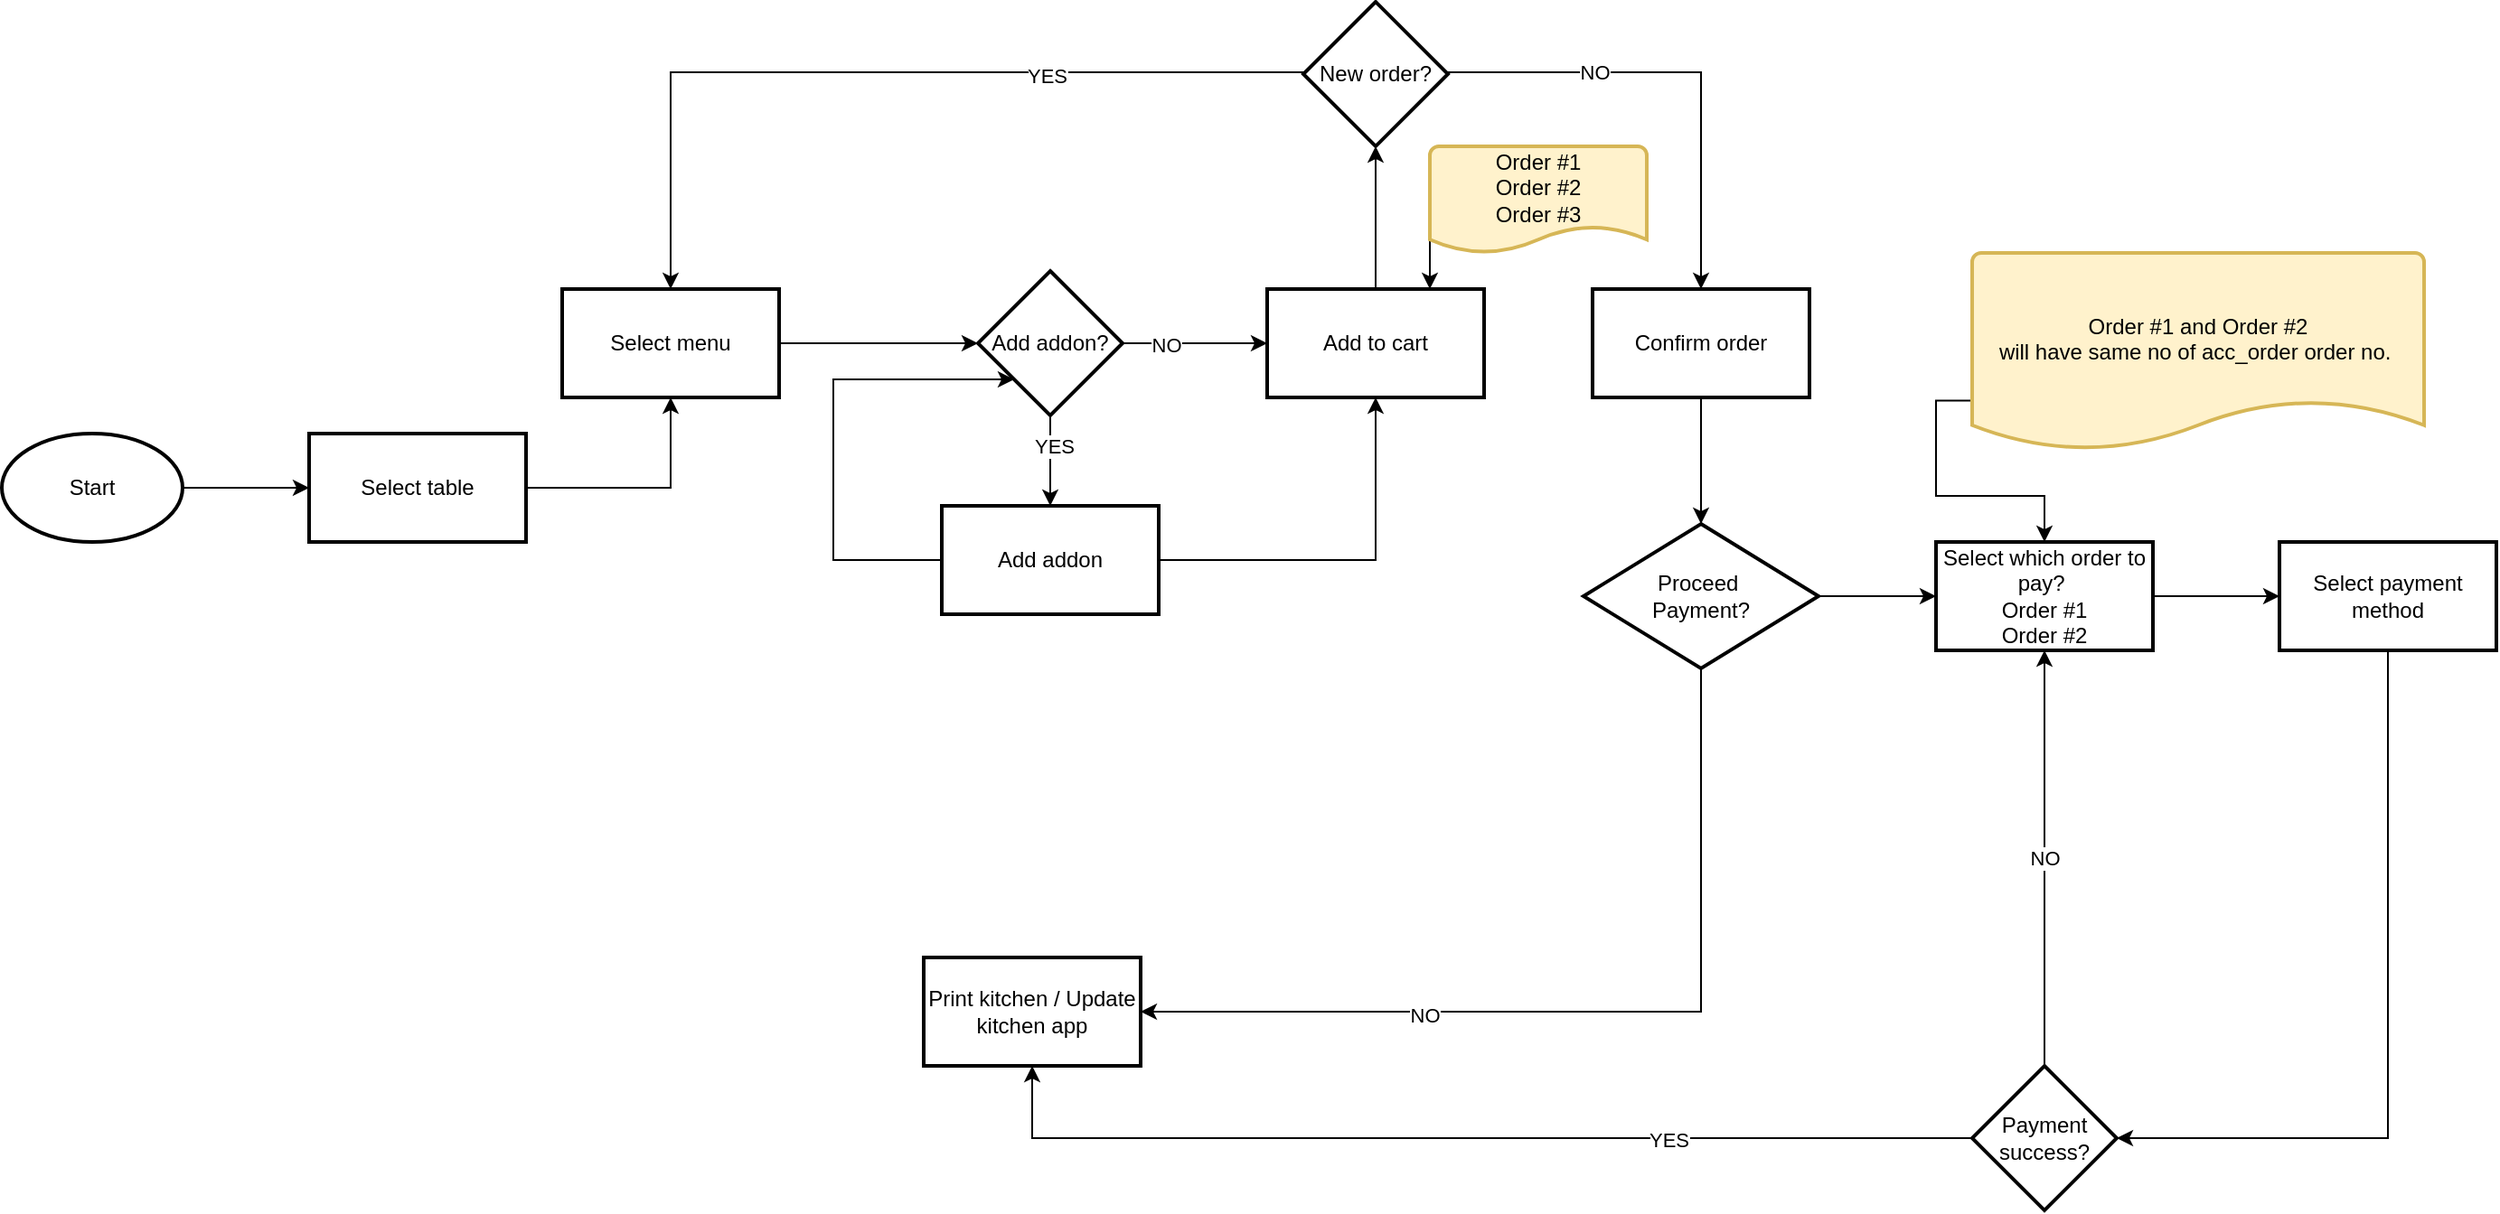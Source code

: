 <mxfile version="20.2.3" type="github"><diagram id="3l7OyPNLYXVI05V4PFVh" name="Page-1"><mxGraphModel dx="1892" dy="2013" grid="1" gridSize="10" guides="1" tooltips="1" connect="1" arrows="1" fold="1" page="1" pageScale="1" pageWidth="1169" pageHeight="827" math="0" shadow="0"><root><mxCell id="0"/><mxCell id="1" parent="0"/><mxCell id="vBjFkJAr70sqD34y-y18-3" value="" style="edgeStyle=orthogonalEdgeStyle;rounded=0;orthogonalLoop=1;jettySize=auto;html=1;" edge="1" parent="1" source="vBjFkJAr70sqD34y-y18-1" target="vBjFkJAr70sqD34y-y18-2"><mxGeometry relative="1" as="geometry"/></mxCell><mxCell id="vBjFkJAr70sqD34y-y18-1" value="Start" style="strokeWidth=2;html=1;shape=mxgraph.flowchart.start_1;whiteSpace=wrap;" vertex="1" parent="1"><mxGeometry x="40" y="200" width="100" height="60" as="geometry"/></mxCell><mxCell id="vBjFkJAr70sqD34y-y18-5" value="" style="edgeStyle=orthogonalEdgeStyle;rounded=0;orthogonalLoop=1;jettySize=auto;html=1;" edge="1" parent="1" source="vBjFkJAr70sqD34y-y18-2" target="vBjFkJAr70sqD34y-y18-4"><mxGeometry relative="1" as="geometry"/></mxCell><mxCell id="vBjFkJAr70sqD34y-y18-2" value="Select table" style="whiteSpace=wrap;html=1;strokeWidth=2;" vertex="1" parent="1"><mxGeometry x="210" y="200" width="120" height="60" as="geometry"/></mxCell><mxCell id="vBjFkJAr70sqD34y-y18-11" value="" style="edgeStyle=orthogonalEdgeStyle;rounded=0;orthogonalLoop=1;jettySize=auto;html=1;" edge="1" parent="1" source="vBjFkJAr70sqD34y-y18-4" target="vBjFkJAr70sqD34y-y18-10"><mxGeometry relative="1" as="geometry"/></mxCell><mxCell id="vBjFkJAr70sqD34y-y18-4" value="Select menu" style="whiteSpace=wrap;html=1;strokeWidth=2;" vertex="1" parent="1"><mxGeometry x="350" y="120" width="120" height="60" as="geometry"/></mxCell><mxCell id="vBjFkJAr70sqD34y-y18-13" value="" style="edgeStyle=orthogonalEdgeStyle;rounded=0;orthogonalLoop=1;jettySize=auto;html=1;" edge="1" parent="1" source="vBjFkJAr70sqD34y-y18-10" target="vBjFkJAr70sqD34y-y18-12"><mxGeometry relative="1" as="geometry"/></mxCell><mxCell id="vBjFkJAr70sqD34y-y18-19" value="YES" style="edgeLabel;html=1;align=center;verticalAlign=middle;resizable=0;points=[];" vertex="1" connectable="0" parent="vBjFkJAr70sqD34y-y18-13"><mxGeometry x="-0.325" y="2" relative="1" as="geometry"><mxPoint as="offset"/></mxGeometry></mxCell><mxCell id="vBjFkJAr70sqD34y-y18-17" value="" style="edgeStyle=orthogonalEdgeStyle;rounded=0;orthogonalLoop=1;jettySize=auto;html=1;" edge="1" parent="1" source="vBjFkJAr70sqD34y-y18-10" target="vBjFkJAr70sqD34y-y18-16"><mxGeometry relative="1" as="geometry"/></mxCell><mxCell id="vBjFkJAr70sqD34y-y18-18" value="NO" style="edgeLabel;html=1;align=center;verticalAlign=middle;resizable=0;points=[];" vertex="1" connectable="0" parent="vBjFkJAr70sqD34y-y18-17"><mxGeometry x="-0.4" relative="1" as="geometry"><mxPoint y="1" as="offset"/></mxGeometry></mxCell><mxCell id="vBjFkJAr70sqD34y-y18-10" value="Add addon?" style="rhombus;whiteSpace=wrap;html=1;strokeWidth=2;" vertex="1" parent="1"><mxGeometry x="580" y="110" width="80" height="80" as="geometry"/></mxCell><mxCell id="vBjFkJAr70sqD34y-y18-20" style="edgeStyle=orthogonalEdgeStyle;rounded=0;orthogonalLoop=1;jettySize=auto;html=1;exitX=0;exitY=0.5;exitDx=0;exitDy=0;entryX=0;entryY=1;entryDx=0;entryDy=0;" edge="1" parent="1" source="vBjFkJAr70sqD34y-y18-12" target="vBjFkJAr70sqD34y-y18-10"><mxGeometry relative="1" as="geometry"><Array as="points"><mxPoint x="500" y="270"/><mxPoint x="500" y="170"/></Array></mxGeometry></mxCell><mxCell id="vBjFkJAr70sqD34y-y18-21" style="edgeStyle=orthogonalEdgeStyle;rounded=0;orthogonalLoop=1;jettySize=auto;html=1;exitX=1;exitY=0.5;exitDx=0;exitDy=0;entryX=0.5;entryY=1;entryDx=0;entryDy=0;" edge="1" parent="1" source="vBjFkJAr70sqD34y-y18-12" target="vBjFkJAr70sqD34y-y18-16"><mxGeometry relative="1" as="geometry"/></mxCell><mxCell id="vBjFkJAr70sqD34y-y18-12" value="Add addon" style="whiteSpace=wrap;html=1;strokeWidth=2;" vertex="1" parent="1"><mxGeometry x="560" y="240" width="120" height="60" as="geometry"/></mxCell><mxCell id="vBjFkJAr70sqD34y-y18-25" value="" style="edgeStyle=orthogonalEdgeStyle;rounded=0;orthogonalLoop=1;jettySize=auto;html=1;" edge="1" parent="1" source="vBjFkJAr70sqD34y-y18-16" target="vBjFkJAr70sqD34y-y18-24"><mxGeometry relative="1" as="geometry"/></mxCell><mxCell id="vBjFkJAr70sqD34y-y18-16" value="Add to cart" style="whiteSpace=wrap;html=1;strokeWidth=2;" vertex="1" parent="1"><mxGeometry x="740" y="120" width="120" height="60" as="geometry"/></mxCell><mxCell id="vBjFkJAr70sqD34y-y18-35" value="" style="edgeStyle=orthogonalEdgeStyle;rounded=0;orthogonalLoop=1;jettySize=auto;html=1;" edge="1" parent="1" source="vBjFkJAr70sqD34y-y18-22" target="vBjFkJAr70sqD34y-y18-34"><mxGeometry relative="1" as="geometry"/></mxCell><mxCell id="vBjFkJAr70sqD34y-y18-22" value="Confirm order" style="whiteSpace=wrap;html=1;strokeWidth=2;" vertex="1" parent="1"><mxGeometry x="920" y="120" width="120" height="60" as="geometry"/></mxCell><mxCell id="vBjFkJAr70sqD34y-y18-26" style="edgeStyle=orthogonalEdgeStyle;rounded=0;orthogonalLoop=1;jettySize=auto;html=1;exitX=0;exitY=0.5;exitDx=0;exitDy=0;entryX=0.5;entryY=0;entryDx=0;entryDy=0;" edge="1" parent="1" source="vBjFkJAr70sqD34y-y18-24" target="vBjFkJAr70sqD34y-y18-4"><mxGeometry relative="1" as="geometry"><Array as="points"><mxPoint x="760"/><mxPoint x="410"/></Array></mxGeometry></mxCell><mxCell id="vBjFkJAr70sqD34y-y18-27" value="YES" style="edgeLabel;html=1;align=center;verticalAlign=middle;resizable=0;points=[];" vertex="1" connectable="0" parent="vBjFkJAr70sqD34y-y18-26"><mxGeometry x="-0.391" y="2" relative="1" as="geometry"><mxPoint as="offset"/></mxGeometry></mxCell><mxCell id="vBjFkJAr70sqD34y-y18-28" style="edgeStyle=orthogonalEdgeStyle;rounded=0;orthogonalLoop=1;jettySize=auto;html=1;exitX=1;exitY=0.5;exitDx=0;exitDy=0;entryX=0.5;entryY=0;entryDx=0;entryDy=0;" edge="1" parent="1" source="vBjFkJAr70sqD34y-y18-24" target="vBjFkJAr70sqD34y-y18-22"><mxGeometry relative="1" as="geometry"><Array as="points"><mxPoint x="840"/><mxPoint x="980"/></Array></mxGeometry></mxCell><mxCell id="vBjFkJAr70sqD34y-y18-29" value="NO" style="edgeLabel;html=1;align=center;verticalAlign=middle;resizable=0;points=[];" vertex="1" connectable="0" parent="vBjFkJAr70sqD34y-y18-28"><mxGeometry x="-0.749" y="1" relative="1" as="geometry"><mxPoint x="49" y="1" as="offset"/></mxGeometry></mxCell><mxCell id="vBjFkJAr70sqD34y-y18-24" value="New order?" style="rhombus;whiteSpace=wrap;html=1;strokeWidth=2;" vertex="1" parent="1"><mxGeometry x="760" y="-39" width="80" height="80" as="geometry"/></mxCell><mxCell id="vBjFkJAr70sqD34y-y18-55" style="edgeStyle=orthogonalEdgeStyle;rounded=0;orthogonalLoop=1;jettySize=auto;html=1;exitX=0;exitY=0.75;exitDx=0;exitDy=0;exitPerimeter=0;entryX=0.75;entryY=0;entryDx=0;entryDy=0;" edge="1" parent="1" source="vBjFkJAr70sqD34y-y18-30" target="vBjFkJAr70sqD34y-y18-16"><mxGeometry relative="1" as="geometry"/></mxCell><mxCell id="vBjFkJAr70sqD34y-y18-30" value="Order #1&lt;br&gt;Order #2&lt;br&gt;Order #3&lt;br&gt;&lt;br&gt;" style="strokeWidth=2;html=1;shape=mxgraph.flowchart.document2;whiteSpace=wrap;size=0.25;fillColor=#fff2cc;strokeColor=#d6b656;" vertex="1" parent="1"><mxGeometry x="830" y="41" width="120" height="59" as="geometry"/></mxCell><mxCell id="vBjFkJAr70sqD34y-y18-32" value="Print kitchen / Update kitchen app" style="whiteSpace=wrap;html=1;strokeWidth=2;" vertex="1" parent="1"><mxGeometry x="550" y="490" width="120" height="60" as="geometry"/></mxCell><mxCell id="vBjFkJAr70sqD34y-y18-38" style="edgeStyle=orthogonalEdgeStyle;rounded=0;orthogonalLoop=1;jettySize=auto;html=1;exitX=0.5;exitY=1;exitDx=0;exitDy=0;entryX=1;entryY=0.5;entryDx=0;entryDy=0;" edge="1" parent="1" source="vBjFkJAr70sqD34y-y18-34" target="vBjFkJAr70sqD34y-y18-32"><mxGeometry relative="1" as="geometry"/></mxCell><mxCell id="vBjFkJAr70sqD34y-y18-39" value="NO" style="edgeLabel;html=1;align=center;verticalAlign=middle;resizable=0;points=[];" vertex="1" connectable="0" parent="vBjFkJAr70sqD34y-y18-38"><mxGeometry x="0.371" y="2" relative="1" as="geometry"><mxPoint as="offset"/></mxGeometry></mxCell><mxCell id="vBjFkJAr70sqD34y-y18-41" value="" style="edgeStyle=orthogonalEdgeStyle;rounded=0;orthogonalLoop=1;jettySize=auto;html=1;" edge="1" parent="1" source="vBjFkJAr70sqD34y-y18-34" target="vBjFkJAr70sqD34y-y18-40"><mxGeometry relative="1" as="geometry"/></mxCell><mxCell id="vBjFkJAr70sqD34y-y18-34" value="Proceed&amp;nbsp;&lt;br&gt;Payment?" style="rhombus;whiteSpace=wrap;html=1;strokeWidth=2;" vertex="1" parent="1"><mxGeometry x="915" y="250" width="130" height="80" as="geometry"/></mxCell><mxCell id="vBjFkJAr70sqD34y-y18-50" value="" style="edgeStyle=orthogonalEdgeStyle;rounded=0;orthogonalLoop=1;jettySize=auto;html=1;" edge="1" parent="1" source="vBjFkJAr70sqD34y-y18-40" target="vBjFkJAr70sqD34y-y18-49"><mxGeometry relative="1" as="geometry"/></mxCell><mxCell id="vBjFkJAr70sqD34y-y18-40" value="Select which order to pay?&amp;nbsp;&lt;br&gt;Order #1&lt;br&gt;Order #2&lt;br&gt;" style="whiteSpace=wrap;html=1;strokeWidth=2;" vertex="1" parent="1"><mxGeometry x="1110" y="260" width="120" height="60" as="geometry"/></mxCell><mxCell id="vBjFkJAr70sqD34y-y18-46" style="edgeStyle=orthogonalEdgeStyle;rounded=0;orthogonalLoop=1;jettySize=auto;html=1;exitX=0;exitY=0.5;exitDx=0;exitDy=0;entryX=0.5;entryY=1;entryDx=0;entryDy=0;" edge="1" parent="1" source="vBjFkJAr70sqD34y-y18-44" target="vBjFkJAr70sqD34y-y18-32"><mxGeometry relative="1" as="geometry"/></mxCell><mxCell id="vBjFkJAr70sqD34y-y18-47" value="YES" style="edgeLabel;html=1;align=center;verticalAlign=middle;resizable=0;points=[];" vertex="1" connectable="0" parent="vBjFkJAr70sqD34y-y18-46"><mxGeometry x="-0.399" y="1" relative="1" as="geometry"><mxPoint as="offset"/></mxGeometry></mxCell><mxCell id="vBjFkJAr70sqD34y-y18-52" value="NO" style="edgeStyle=orthogonalEdgeStyle;rounded=0;orthogonalLoop=1;jettySize=auto;html=1;exitX=0.5;exitY=0;exitDx=0;exitDy=0;entryX=0.5;entryY=1;entryDx=0;entryDy=0;" edge="1" parent="1" source="vBjFkJAr70sqD34y-y18-44" target="vBjFkJAr70sqD34y-y18-40"><mxGeometry relative="1" as="geometry"/></mxCell><mxCell id="vBjFkJAr70sqD34y-y18-44" value="Payment&lt;br&gt;success?" style="rhombus;whiteSpace=wrap;html=1;strokeWidth=2;" vertex="1" parent="1"><mxGeometry x="1130" y="550" width="80" height="80" as="geometry"/></mxCell><mxCell id="vBjFkJAr70sqD34y-y18-51" style="edgeStyle=orthogonalEdgeStyle;rounded=0;orthogonalLoop=1;jettySize=auto;html=1;exitX=0.5;exitY=1;exitDx=0;exitDy=0;entryX=1;entryY=0.5;entryDx=0;entryDy=0;" edge="1" parent="1" source="vBjFkJAr70sqD34y-y18-49" target="vBjFkJAr70sqD34y-y18-44"><mxGeometry relative="1" as="geometry"/></mxCell><mxCell id="vBjFkJAr70sqD34y-y18-49" value="Select payment method" style="whiteSpace=wrap;html=1;strokeWidth=2;" vertex="1" parent="1"><mxGeometry x="1300" y="260" width="120" height="60" as="geometry"/></mxCell><mxCell id="vBjFkJAr70sqD34y-y18-54" style="edgeStyle=orthogonalEdgeStyle;rounded=0;orthogonalLoop=1;jettySize=auto;html=1;exitX=0;exitY=0.75;exitDx=0;exitDy=0;exitPerimeter=0;" edge="1" parent="1" source="vBjFkJAr70sqD34y-y18-53" target="vBjFkJAr70sqD34y-y18-40"><mxGeometry relative="1" as="geometry"/></mxCell><mxCell id="vBjFkJAr70sqD34y-y18-53" value="Order #1 and Order #2&lt;br&gt;will have same no of acc_order order no.&amp;nbsp;&lt;br&gt;&lt;br&gt;" style="strokeWidth=2;html=1;shape=mxgraph.flowchart.document2;whiteSpace=wrap;size=0.25;fillColor=#fff2cc;strokeColor=#d6b656;" vertex="1" parent="1"><mxGeometry x="1130" y="100" width="250" height="109" as="geometry"/></mxCell></root></mxGraphModel></diagram></mxfile>